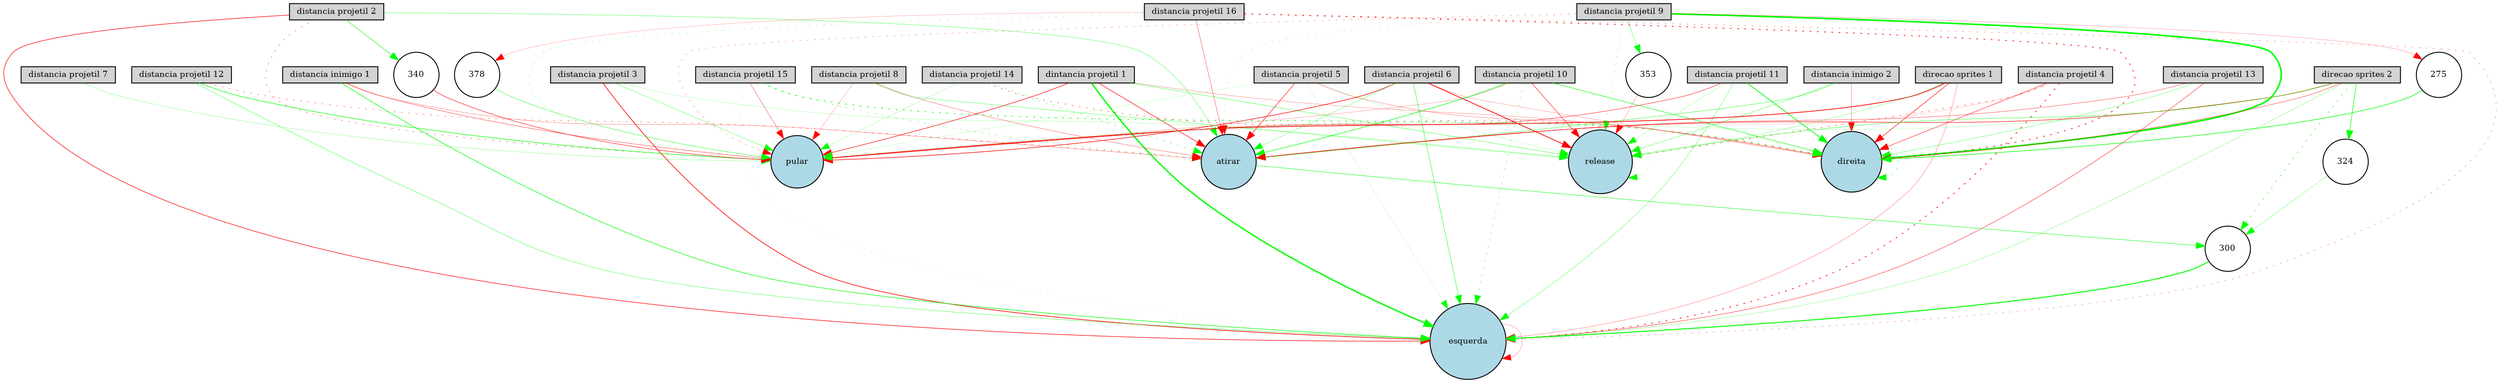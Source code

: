 digraph {
	node [fontsize=9 height=0.2 shape=circle width=0.2]
	"dintancia projetil 1" [fillcolor=lightgray shape=box style=filled]
	"distancia projetil 2" [fillcolor=lightgray shape=box style=filled]
	"distancia projetil 3" [fillcolor=lightgray shape=box style=filled]
	"distancia projetil 4" [fillcolor=lightgray shape=box style=filled]
	"distancia projetil 5" [fillcolor=lightgray shape=box style=filled]
	"distancia projetil 6" [fillcolor=lightgray shape=box style=filled]
	"distancia projetil 7" [fillcolor=lightgray shape=box style=filled]
	"distancia projetil 8" [fillcolor=lightgray shape=box style=filled]
	"distancia projetil 9" [fillcolor=lightgray shape=box style=filled]
	"distancia projetil 10" [fillcolor=lightgray shape=box style=filled]
	"distancia projetil 11" [fillcolor=lightgray shape=box style=filled]
	"distancia projetil 12" [fillcolor=lightgray shape=box style=filled]
	"distancia projetil 13" [fillcolor=lightgray shape=box style=filled]
	"distancia projetil 14" [fillcolor=lightgray shape=box style=filled]
	"distancia projetil 15" [fillcolor=lightgray shape=box style=filled]
	"distancia projetil 16" [fillcolor=lightgray shape=box style=filled]
	"distancia inimigo 1" [fillcolor=lightgray shape=box style=filled]
	"distancia inimigo 2" [fillcolor=lightgray shape=box style=filled]
	"direcao sprites 1" [fillcolor=lightgray shape=box style=filled]
	"direcao sprites 2" [fillcolor=lightgray shape=box style=filled]
	esquerda [fillcolor=lightblue style=filled]
	direita [fillcolor=lightblue style=filled]
	pular [fillcolor=lightblue style=filled]
	atirar [fillcolor=lightblue style=filled]
	release [fillcolor=lightblue style=filled]
	353 [fillcolor=white style=filled]
	300 [fillcolor=white style=filled]
	275 [fillcolor=white style=filled]
	340 [fillcolor=white style=filled]
	324 [fillcolor=white style=filled]
	378 [fillcolor=white style=filled]
	"dintancia projetil 1" -> esquerda [color=green penwidth=1.49821025486 style=solid]
	"distancia projetil 16" -> atirar [color=red penwidth=0.322109935376 style=solid]
	"distancia projetil 15" -> pular [color=red penwidth=0.313051142407 style=solid]
	"distancia inimigo 2" -> direita [color=red penwidth=0.243820886359 style=solid]
	"distancia projetil 13" -> atirar [color=red penwidth=0.319555771886 style=solid]
	"distancia projetil 2" -> esquerda [color=red penwidth=0.592292812633 style=solid]
	"distancia projetil 10" -> atirar [color=green penwidth=0.587779878485 style=solid]
	"distancia projetil 5" -> direita [color=red penwidth=0.235136810259 style=solid]
	"distancia projetil 16" -> esquerda [color=red penwidth=0.265192904172 style=dotted]
	direita -> direita [color=green penwidth=0.393263244564 style=dotted]
	"distancia projetil 6" -> direita [color=red penwidth=0.188064054448 style=solid]
	"direcao sprites 1" -> esquerda [color=red penwidth=0.22586196762 style=solid]
	"distancia projetil 12" -> atirar [color=red penwidth=0.33117485663 style=dotted]
	"distancia projetil 11" -> pular [color=red penwidth=0.417357976015 style=solid]
	"distancia projetil 6" -> pular [color=red penwidth=0.618691083137 style=solid]
	"dintancia projetil 1" -> atirar [color=red penwidth=0.555439855498 style=solid]
	"distancia projetil 4" -> direita [color=red penwidth=0.431072601333 style=solid]
	"distancia projetil 4" -> atirar [color=red penwidth=0.125702849954 style=solid]
	"dintancia projetil 1" -> release [color=green penwidth=0.335133317672 style=solid]
	"distancia projetil 3" -> release [color=green penwidth=0.151987871888 style=solid]
	"direcao sprites 2" -> pular [color=green penwidth=0.131534793191 style=solid]
	"distancia inimigo 1" -> esquerda [color=green penwidth=0.594313883079 style=solid]
	"distancia projetil 12" -> esquerda [color=green penwidth=0.314287758375 style=solid]
	"distancia projetil 16" -> 378 [color=red penwidth=0.156507559945 style=solid]
	"distancia projetil 14" -> atirar [color=green penwidth=0.373190972079 style=dotted]
	"dintancia projetil 1" -> direita [color=red penwidth=0.205337648898 style=solid]
	"distancia projetil 9" -> atirar [color=red penwidth=0.113816633582 style=dotted]
	"distancia projetil 15" -> direita [color=green penwidth=0.723770470575 style=dotted]
	"distancia projetil 8" -> pular [color=red penwidth=0.169777285647 style=solid]
	"distancia projetil 10" -> esquerda [color=green penwidth=0.336511197981 style=dotted]
	"distancia projetil 5" -> esquerda [color=green penwidth=0.115511965271 style=solid]
	"distancia projetil 2" -> pular [color=red penwidth=0.333479080758 style=dotted]
	"dintancia projetil 1" -> pular [color=red penwidth=0.554587005458 style=solid]
	"distancia projetil 16" -> direita [color=red penwidth=0.745629140479 style=dotted]
	"direcao sprites 2" -> release [color=green penwidth=0.360412493955 style=solid]
	"distancia inimigo 2" -> atirar [color=green penwidth=0.358412636649 style=solid]
	"distancia projetil 13" -> direita [color=green penwidth=0.278530081527 style=solid]
	"distancia projetil 2" -> 340 [color=green penwidth=0.490601510632 style=solid]
	"distancia projetil 3" -> esquerda [color=red penwidth=0.697018413475 style=solid]
	378 -> pular [color=green penwidth=0.369425474142 style=solid]
	340 -> pular [color=red penwidth=0.477742597358 style=solid]
	"distancia projetil 14" -> direita [color=red penwidth=0.382663576509 style=dotted]
	"distancia projetil 11" -> direita [color=green penwidth=0.749502056194 style=solid]
	"distancia projetil 6" -> atirar [color=green penwidth=0.253469153489 style=solid]
	"distancia projetil 9" -> pular [color=red penwidth=0.237622665641 style=dotted]
	"direcao sprites 2" -> 324 [color=green penwidth=0.58639815061 style=solid]
	"direcao sprites 2" -> atirar [color=red penwidth=0.515859111112 style=solid]
	"direcao sprites 1" -> pular [color=red penwidth=0.797051827071 style=solid]
	"distancia projetil 14" -> pular [color=green penwidth=0.15484808205 style=solid]
	"distancia inimigo 1" -> atirar [color=red penwidth=0.225608255215 style=solid]
	"distancia projetil 10" -> release [color=red penwidth=0.463723019012 style=solid]
	"distancia projetil 11" -> release [color=green penwidth=0.167235363294 style=solid]
	324 -> 300 [color=green penwidth=0.232980771654 style=solid]
	"distancia projetil 5" -> release [color=green penwidth=0.118038092605 style=solid]
	"distancia projetil 6" -> release [color=red penwidth=0.806905518563 style=solid]
	"distancia projetil 9" -> direita [color=green penwidth=1.69780191827 style=solid]
	"distancia projetil 9" -> 275 [color=red penwidth=0.179733055288 style=solid]
	"direcao sprites 2" -> esquerda [color=green penwidth=0.219963996109 style=solid]
	"distancia projetil 15" -> esquerda [color=green penwidth=0.149406428513 style=dotted]
	"direcao sprites 2" -> 300 [color=green penwidth=0.505259132526 style=dotted]
	"distancia projetil 8" -> atirar [color=red penwidth=0.276504117083 style=solid]
	"distancia projetil 9" -> 353 [color=green penwidth=0.320498966958 style=solid]
	"distancia projetil 7" -> pular [color=green penwidth=0.192848383759 style=solid]
	"distancia projetil 10" -> direita [color=green penwidth=0.524801983369 style=solid]
	"distancia projetil 5" -> atirar [color=red penwidth=0.514935521212 style=solid]
	"distancia projetil 9" -> release [color=green penwidth=0.261201095832 style=dotted]
	"distancia projetil 4" -> release [color=red penwidth=0.42051833645 style=dotted]
	"distancia projetil 2" -> atirar [color=green penwidth=0.303388027871 style=solid]
	"distancia projetil 16" -> pular [color=green penwidth=0.221260051236 style=dotted]
	"distancia projetil 15" -> atirar [color=green penwidth=0.314583908741 style=dotted]
	"distancia projetil 13" -> esquerda [color=red penwidth=0.396049548557 style=solid]
	"distancia projetil 10" -> pular [color=red penwidth=0.184198013298 style=solid]
	300 -> esquerda [color=green penwidth=1.05195498178 style=solid]
	"distancia projetil 11" -> esquerda [color=green penwidth=0.286814417171 style=solid]
	"distancia projetil 6" -> esquerda [color=green penwidth=0.4440818715 style=solid]
	release -> release [color=green penwidth=0.151549270631 style=dotted]
	353 -> release [color=red penwidth=0.198702575982 style=solid]
	"distancia projetil 3" -> pular [color=green penwidth=0.27167883636 style=solid]
	"direcao sprites 1" -> direita [color=red penwidth=0.516363665438 style=solid]
	esquerda -> esquerda [color=red penwidth=0.201163237386 style=solid]
	atirar -> 300 [color=green penwidth=0.441644262014 style=solid]
	"distancia inimigo 1" -> pular [color=red penwidth=0.341048250713 style=solid]
	"distancia projetil 12" -> pular [color=green penwidth=0.579672590863 style=solid]
	"distancia projetil 4" -> esquerda [color=red penwidth=0.758677770629 style=dotted]
	"direcao sprites 2" -> direita [color=red penwidth=0.352184842369 style=solid]
	"distancia inimigo 2" -> release [color=green penwidth=0.30167403653 style=solid]
	"direcao sprites 1" -> release [color=green penwidth=0.207668316828 style=solid]
	"distancia projetil 8" -> release [color=green penwidth=0.310465055001 style=solid]
	"distancia projetil 5" -> pular [color=green penwidth=0.106968702852 style=solid]
	275 -> direita [color=green penwidth=0.627625471319 style=solid]
}
